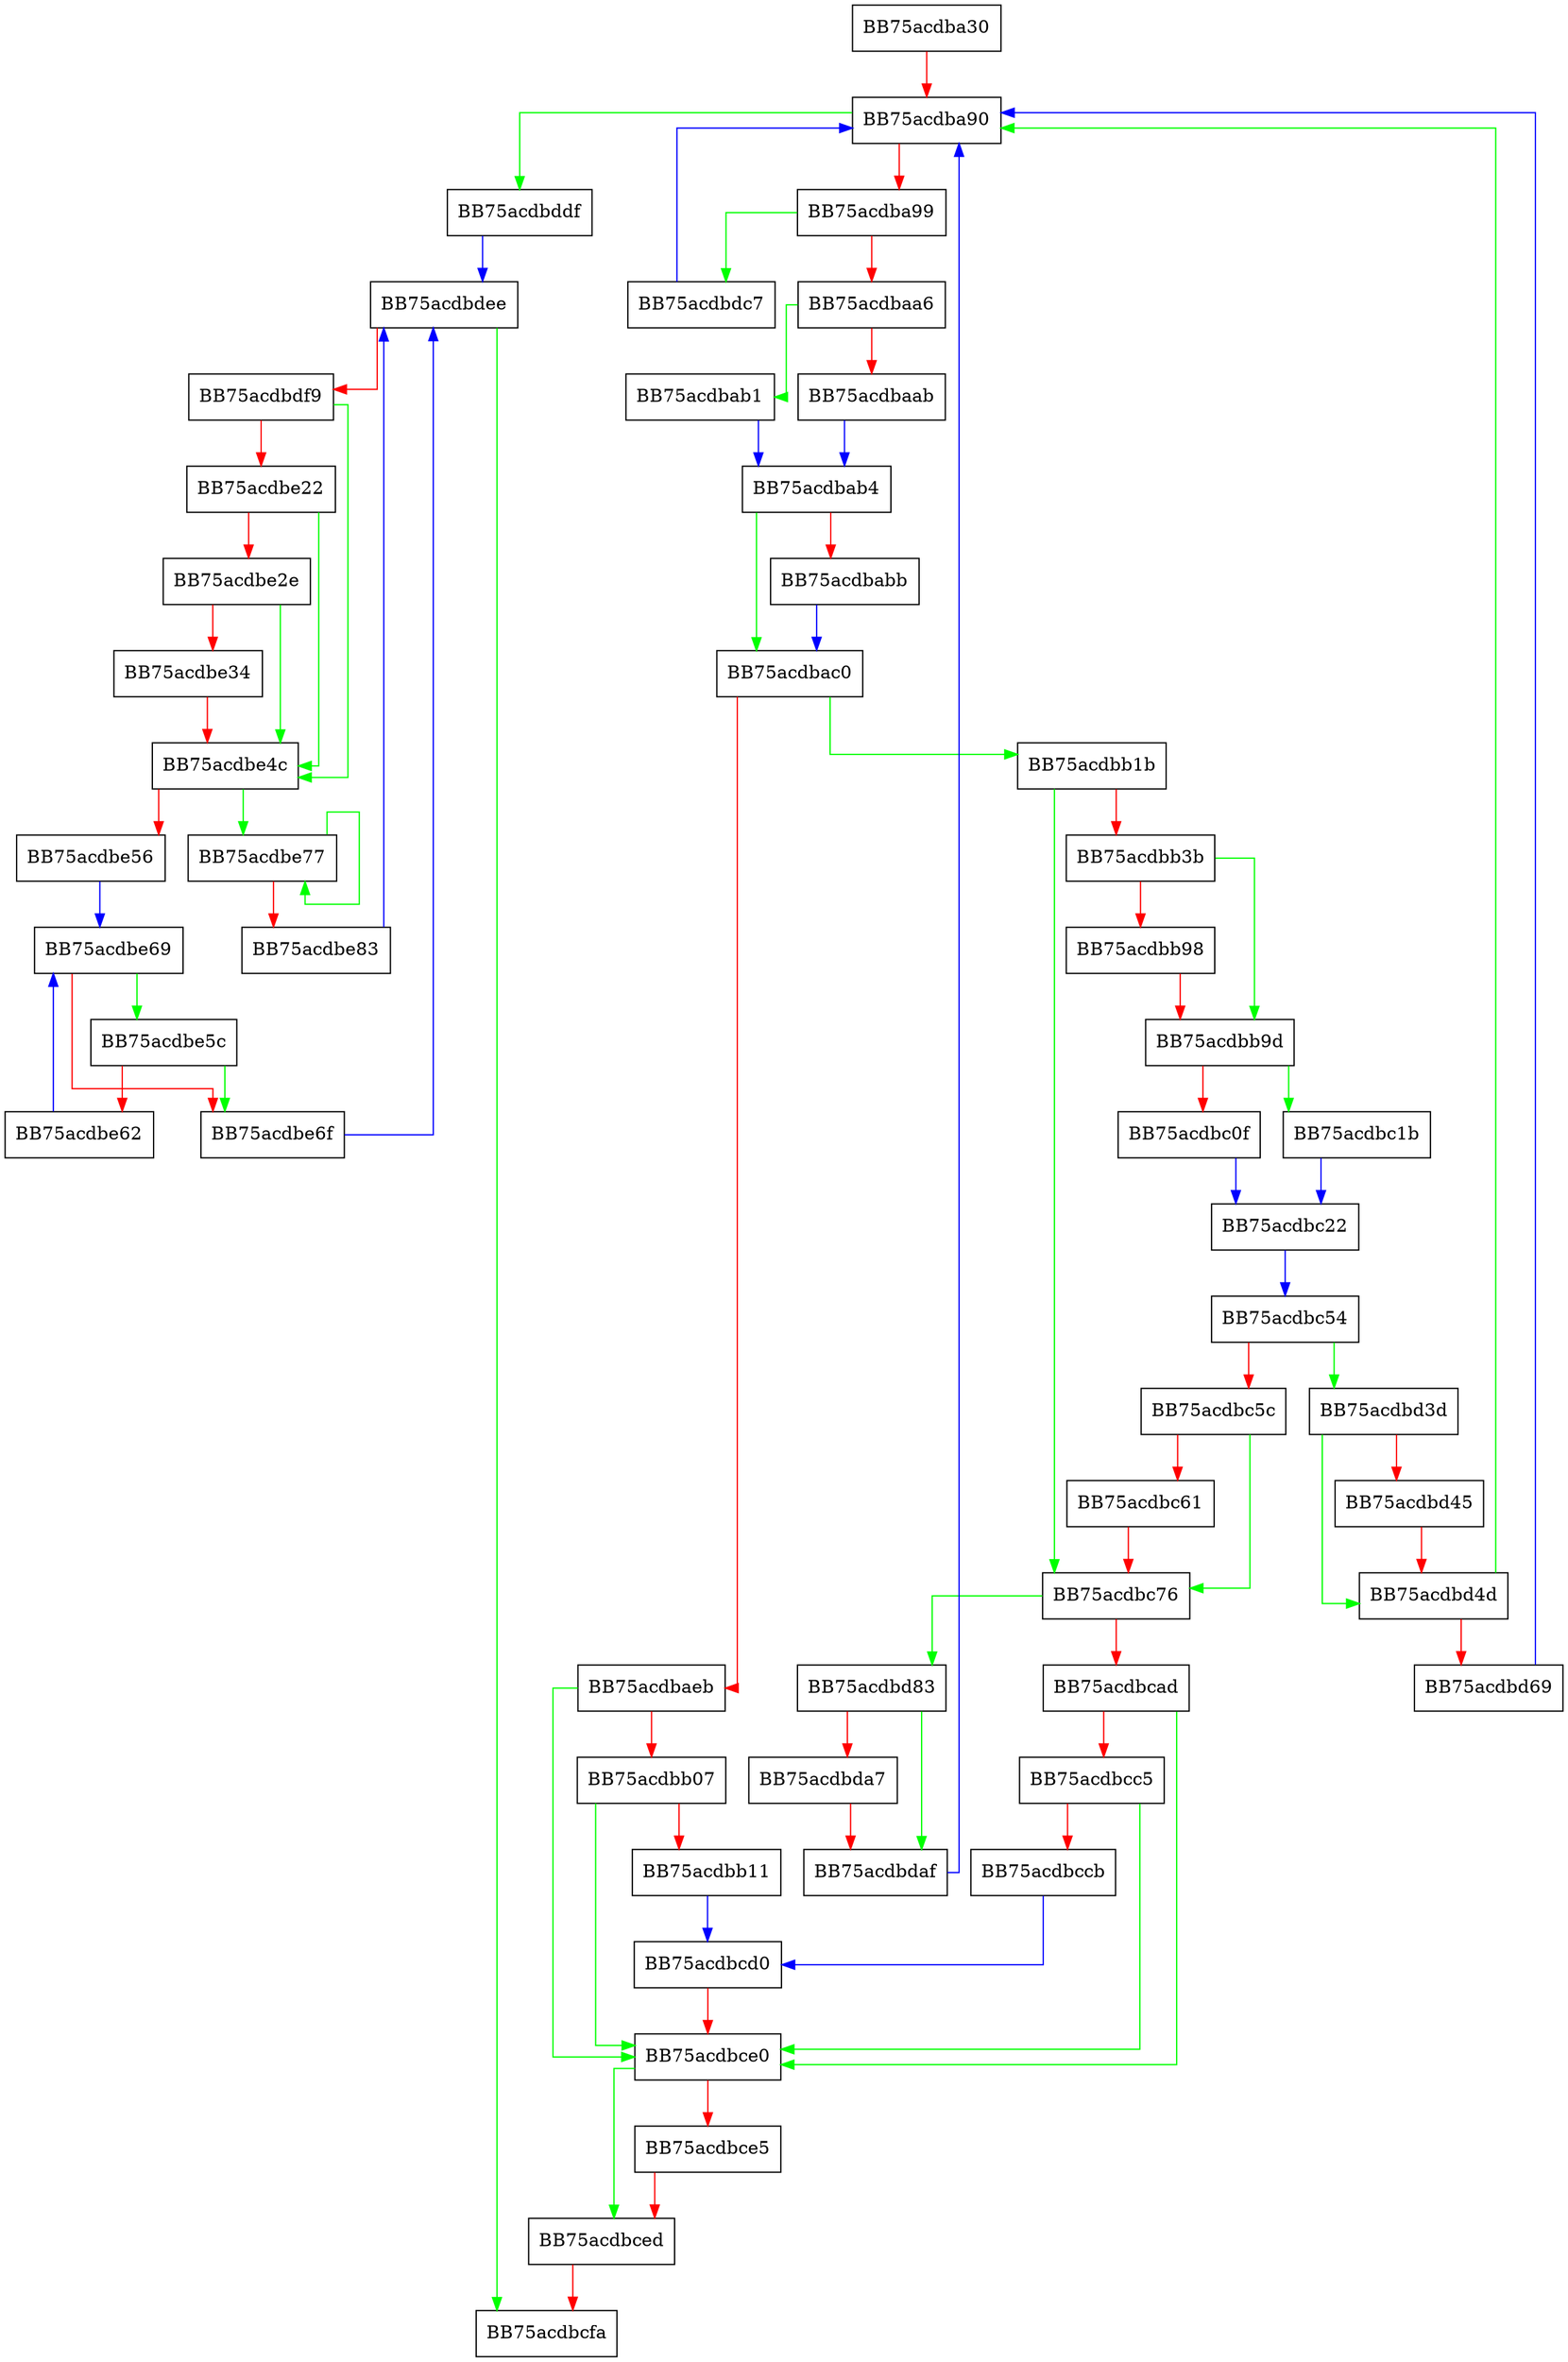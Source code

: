 digraph ProcessRemoveDataItems {
  node [shape="box"];
  graph [splines=ortho];
  BB75acdba30 -> BB75acdba90 [color="red"];
  BB75acdba90 -> BB75acdbddf [color="green"];
  BB75acdba90 -> BB75acdba99 [color="red"];
  BB75acdba99 -> BB75acdbdc7 [color="green"];
  BB75acdba99 -> BB75acdbaa6 [color="red"];
  BB75acdbaa6 -> BB75acdbab1 [color="green"];
  BB75acdbaa6 -> BB75acdbaab [color="red"];
  BB75acdbaab -> BB75acdbab4 [color="blue"];
  BB75acdbab1 -> BB75acdbab4 [color="blue"];
  BB75acdbab4 -> BB75acdbac0 [color="green"];
  BB75acdbab4 -> BB75acdbabb [color="red"];
  BB75acdbabb -> BB75acdbac0 [color="blue"];
  BB75acdbac0 -> BB75acdbb1b [color="green"];
  BB75acdbac0 -> BB75acdbaeb [color="red"];
  BB75acdbaeb -> BB75acdbce0 [color="green"];
  BB75acdbaeb -> BB75acdbb07 [color="red"];
  BB75acdbb07 -> BB75acdbce0 [color="green"];
  BB75acdbb07 -> BB75acdbb11 [color="red"];
  BB75acdbb11 -> BB75acdbcd0 [color="blue"];
  BB75acdbb1b -> BB75acdbc76 [color="green"];
  BB75acdbb1b -> BB75acdbb3b [color="red"];
  BB75acdbb3b -> BB75acdbb9d [color="green"];
  BB75acdbb3b -> BB75acdbb98 [color="red"];
  BB75acdbb98 -> BB75acdbb9d [color="red"];
  BB75acdbb9d -> BB75acdbc1b [color="green"];
  BB75acdbb9d -> BB75acdbc0f [color="red"];
  BB75acdbc0f -> BB75acdbc22 [color="blue"];
  BB75acdbc1b -> BB75acdbc22 [color="blue"];
  BB75acdbc22 -> BB75acdbc54 [color="blue"];
  BB75acdbc54 -> BB75acdbd3d [color="green"];
  BB75acdbc54 -> BB75acdbc5c [color="red"];
  BB75acdbc5c -> BB75acdbc76 [color="green"];
  BB75acdbc5c -> BB75acdbc61 [color="red"];
  BB75acdbc61 -> BB75acdbc76 [color="red"];
  BB75acdbc76 -> BB75acdbd83 [color="green"];
  BB75acdbc76 -> BB75acdbcad [color="red"];
  BB75acdbcad -> BB75acdbce0 [color="green"];
  BB75acdbcad -> BB75acdbcc5 [color="red"];
  BB75acdbcc5 -> BB75acdbce0 [color="green"];
  BB75acdbcc5 -> BB75acdbccb [color="red"];
  BB75acdbccb -> BB75acdbcd0 [color="blue"];
  BB75acdbcd0 -> BB75acdbce0 [color="red"];
  BB75acdbce0 -> BB75acdbced [color="green"];
  BB75acdbce0 -> BB75acdbce5 [color="red"];
  BB75acdbce5 -> BB75acdbced [color="red"];
  BB75acdbced -> BB75acdbcfa [color="red"];
  BB75acdbd3d -> BB75acdbd4d [color="green"];
  BB75acdbd3d -> BB75acdbd45 [color="red"];
  BB75acdbd45 -> BB75acdbd4d [color="red"];
  BB75acdbd4d -> BB75acdba90 [color="green"];
  BB75acdbd4d -> BB75acdbd69 [color="red"];
  BB75acdbd69 -> BB75acdba90 [color="blue"];
  BB75acdbd83 -> BB75acdbdaf [color="green"];
  BB75acdbd83 -> BB75acdbda7 [color="red"];
  BB75acdbda7 -> BB75acdbdaf [color="red"];
  BB75acdbdaf -> BB75acdba90 [color="blue"];
  BB75acdbdc7 -> BB75acdba90 [color="blue"];
  BB75acdbddf -> BB75acdbdee [color="blue"];
  BB75acdbdee -> BB75acdbcfa [color="green"];
  BB75acdbdee -> BB75acdbdf9 [color="red"];
  BB75acdbdf9 -> BB75acdbe4c [color="green"];
  BB75acdbdf9 -> BB75acdbe22 [color="red"];
  BB75acdbe22 -> BB75acdbe4c [color="green"];
  BB75acdbe22 -> BB75acdbe2e [color="red"];
  BB75acdbe2e -> BB75acdbe4c [color="green"];
  BB75acdbe2e -> BB75acdbe34 [color="red"];
  BB75acdbe34 -> BB75acdbe4c [color="red"];
  BB75acdbe4c -> BB75acdbe77 [color="green"];
  BB75acdbe4c -> BB75acdbe56 [color="red"];
  BB75acdbe56 -> BB75acdbe69 [color="blue"];
  BB75acdbe5c -> BB75acdbe6f [color="green"];
  BB75acdbe5c -> BB75acdbe62 [color="red"];
  BB75acdbe62 -> BB75acdbe69 [color="blue"];
  BB75acdbe69 -> BB75acdbe5c [color="green"];
  BB75acdbe69 -> BB75acdbe6f [color="red"];
  BB75acdbe6f -> BB75acdbdee [color="blue"];
  BB75acdbe77 -> BB75acdbe77 [color="green"];
  BB75acdbe77 -> BB75acdbe83 [color="red"];
  BB75acdbe83 -> BB75acdbdee [color="blue"];
}
